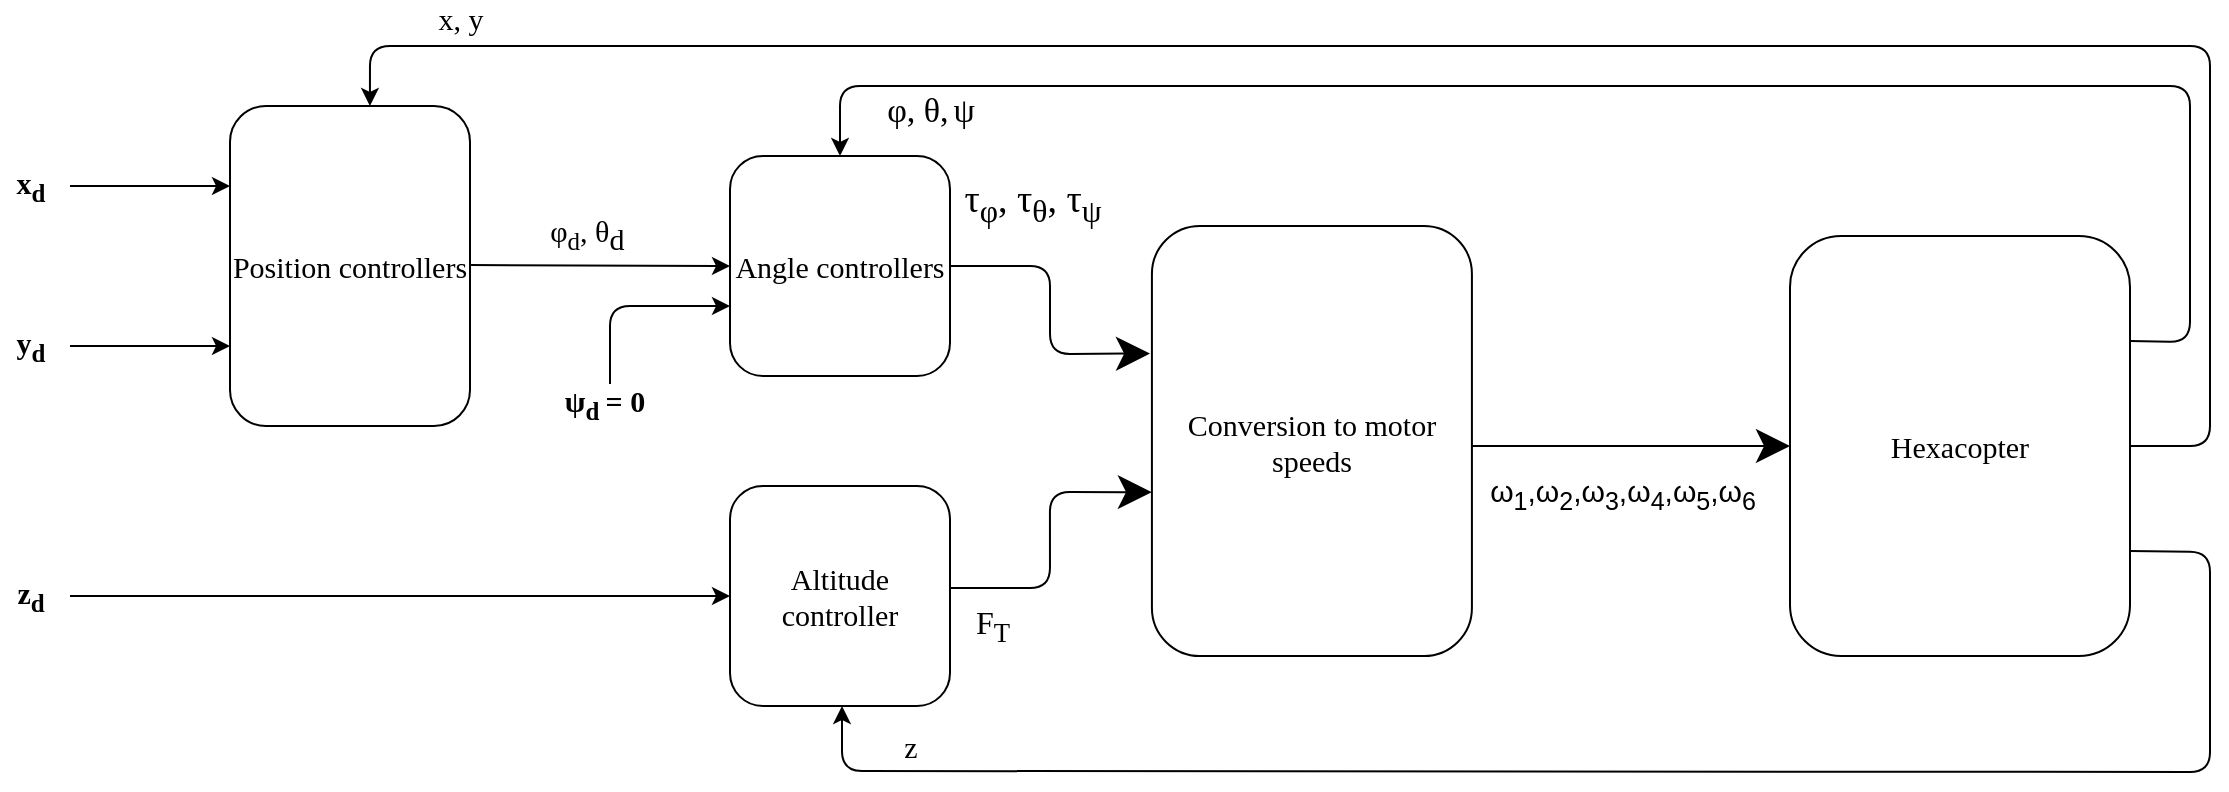 <mxfile version="15.3.8" type="device"><diagram id="3QEsxJnTJ6pO5nGIslIp" name="Page-1"><mxGraphModel dx="2249" dy="762" grid="1" gridSize="10" guides="1" tooltips="1" connect="1" arrows="1" fold="1" page="1" pageScale="1" pageWidth="827" pageHeight="1169" math="0" shadow="0"><root><mxCell id="0"/><mxCell id="1" parent="0"/><mxCell id="D0wJ1lFXMaVu2C6kBoo2-1" value="&lt;font face=&quot;Times New Roman&quot; style=&quot;font-size: 15px&quot;&gt;Hexacopter&lt;/font&gt;" style="rounded=1;whiteSpace=wrap;html=1;hachureGap=4;pointerEvents=0;" parent="1" vertex="1"><mxGeometry x="510" y="215" width="170" height="210" as="geometry"/></mxCell><mxCell id="D0wJ1lFXMaVu2C6kBoo2-2" value="&lt;font face=&quot;Times New Roman&quot; style=&quot;font-size: 15px&quot;&gt;Conversion to motor speeds&lt;/font&gt;" style="rounded=1;whiteSpace=wrap;html=1;hachureGap=4;pointerEvents=0;" parent="1" vertex="1"><mxGeometry x="190.96" y="210" width="160" height="215" as="geometry"/></mxCell><mxCell id="D0wJ1lFXMaVu2C6kBoo2-3" value="&lt;font face=&quot;Times New Roman&quot; style=&quot;font-size: 15px&quot;&gt;Angle controllers&lt;/font&gt;" style="rounded=1;whiteSpace=wrap;html=1;hachureGap=4;pointerEvents=0;" parent="1" vertex="1"><mxGeometry x="-20" y="175" width="110" height="110" as="geometry"/></mxCell><mxCell id="D0wJ1lFXMaVu2C6kBoo2-4" value="&lt;font face=&quot;Times New Roman&quot; style=&quot;font-size: 15px&quot;&gt;Altitude controller&lt;/font&gt;" style="rounded=1;whiteSpace=wrap;html=1;hachureGap=4;pointerEvents=0;" parent="1" vertex="1"><mxGeometry x="-20" y="340" width="110" height="110" as="geometry"/></mxCell><mxCell id="D0wJ1lFXMaVu2C6kBoo2-5" value="&lt;font face=&quot;Times New Roman&quot; style=&quot;font-size: 15px&quot;&gt;Position controllers&lt;/font&gt;" style="rounded=1;whiteSpace=wrap;html=1;hachureGap=4;pointerEvents=0;" parent="1" vertex="1"><mxGeometry x="-270" y="150" width="120" height="160" as="geometry"/></mxCell><mxCell id="D0wJ1lFXMaVu2C6kBoo2-6" value="" style="endArrow=classic;html=1;startSize=14;endSize=14;sourcePerimeterSpacing=8;targetPerimeterSpacing=8;entryX=0;entryY=0.25;entryDx=0;entryDy=0;" parent="1" edge="1"><mxGeometry width="50" height="50" relative="1" as="geometry"><mxPoint x="90.0" y="230" as="sourcePoint"/><mxPoint x="190" y="273.75" as="targetPoint"/><Array as="points"><mxPoint x="140" y="230"/><mxPoint x="140" y="274"/></Array></mxGeometry></mxCell><mxCell id="D0wJ1lFXMaVu2C6kBoo2-13" value="&lt;p class=&quot;MsoNormal&quot;&gt;&lt;span style=&quot;font-size: 19px ; line-height: 107%&quot;&gt;&lt;font face=&quot;Times New Roman&quot; style=&quot;font-size: 19px&quot;&gt;τ&lt;sub&gt;φ&lt;/sub&gt;, τ&lt;sub&gt;θ&lt;/sub&gt;, τ&lt;sub&gt;ψ&lt;/sub&gt;&lt;/font&gt;&lt;/span&gt;&lt;sub&gt;&lt;span style=&quot;font-size: 16.0pt ; line-height: 107%&quot;&gt;&lt;/span&gt;&lt;/sub&gt;&lt;/p&gt;" style="edgeLabel;html=1;align=center;verticalAlign=middle;resizable=0;points=[];" parent="D0wJ1lFXMaVu2C6kBoo2-6" vertex="1" connectable="0"><mxGeometry x="-0.153" y="5" relative="1" as="geometry"><mxPoint x="-14" y="-41" as="offset"/></mxGeometry></mxCell><mxCell id="D0wJ1lFXMaVu2C6kBoo2-7" value="" style="endArrow=classic;html=1;startSize=14;endSize=14;sourcePerimeterSpacing=8;targetPerimeterSpacing=8;entryX=0;entryY=0.619;entryDx=0;entryDy=0;entryPerimeter=0;" parent="1" target="D0wJ1lFXMaVu2C6kBoo2-2" edge="1"><mxGeometry width="50" height="50" relative="1" as="geometry"><mxPoint x="90.0" y="391" as="sourcePoint"/><mxPoint x="190.96" y="344.915" as="targetPoint"/><Array as="points"><mxPoint x="140" y="391"/><mxPoint x="139.96" y="343"/></Array></mxGeometry></mxCell><mxCell id="D0wJ1lFXMaVu2C6kBoo2-11" value="&lt;font face=&quot;Times New Roman&quot; style=&quot;font-size: 16px&quot;&gt;F&lt;sub&gt;T&lt;/sub&gt;&lt;/font&gt;" style="edgeLabel;html=1;align=center;verticalAlign=middle;resizable=0;points=[];" parent="D0wJ1lFXMaVu2C6kBoo2-7" vertex="1" connectable="0"><mxGeometry x="0.141" relative="1" as="geometry"><mxPoint x="-29" y="54" as="offset"/></mxGeometry></mxCell><mxCell id="D0wJ1lFXMaVu2C6kBoo2-14" value="" style="endArrow=classic;html=1;startSize=14;endSize=14;sourcePerimeterSpacing=8;targetPerimeterSpacing=8;entryX=0;entryY=0.5;entryDx=0;entryDy=0;" parent="1" target="D0wJ1lFXMaVu2C6kBoo2-1" edge="1"><mxGeometry width="50" height="50" relative="1" as="geometry"><mxPoint x="351" y="320" as="sourcePoint"/><mxPoint x="470" y="270" as="targetPoint"/></mxGeometry></mxCell><mxCell id="8DoyPDGJpV0pQmTWWYRi-1" value="" style="endArrow=classic;html=1;entryX=0;entryY=0.25;entryDx=0;entryDy=0;" edge="1" parent="1" target="D0wJ1lFXMaVu2C6kBoo2-5"><mxGeometry width="50" height="50" relative="1" as="geometry"><mxPoint x="-350" y="190" as="sourcePoint"/><mxPoint x="-290" y="175" as="targetPoint"/></mxGeometry></mxCell><mxCell id="8DoyPDGJpV0pQmTWWYRi-2" value="&lt;font face=&quot;Times New Roman&quot; style=&quot;font-size: 15px&quot;&gt;&lt;b&gt;x&lt;sub&gt;d&lt;/sub&gt;&lt;/b&gt;&lt;/font&gt;" style="text;html=1;align=center;verticalAlign=middle;resizable=0;points=[];autosize=1;strokeColor=none;fillColor=none;" vertex="1" parent="1"><mxGeometry x="-385" y="180" width="30" height="20" as="geometry"/></mxCell><mxCell id="8DoyPDGJpV0pQmTWWYRi-3" value="" style="endArrow=classic;html=1;" edge="1" parent="1"><mxGeometry width="50" height="50" relative="1" as="geometry"><mxPoint x="-350" y="270" as="sourcePoint"/><mxPoint x="-270" y="270" as="targetPoint"/></mxGeometry></mxCell><mxCell id="8DoyPDGJpV0pQmTWWYRi-4" value="&lt;font face=&quot;Times New Roman&quot;&gt;&lt;span style=&quot;font-size: 15px&quot;&gt;&lt;b&gt;y&lt;sub&gt;d&lt;/sub&gt;&lt;/b&gt;&lt;/span&gt;&lt;/font&gt;" style="text;html=1;align=center;verticalAlign=middle;resizable=0;points=[];autosize=1;strokeColor=none;fillColor=none;" vertex="1" parent="1"><mxGeometry x="-385" y="260" width="30" height="20" as="geometry"/></mxCell><mxCell id="8DoyPDGJpV0pQmTWWYRi-5" value="" style="endArrow=classic;html=1;entryX=0;entryY=0.25;entryDx=0;entryDy=0;" edge="1" parent="1"><mxGeometry width="50" height="50" relative="1" as="geometry"><mxPoint x="-350" y="395" as="sourcePoint"/><mxPoint x="-20" y="395" as="targetPoint"/></mxGeometry></mxCell><mxCell id="8DoyPDGJpV0pQmTWWYRi-6" value="&lt;font face=&quot;Times New Roman&quot; style=&quot;font-size: 15px&quot;&gt;&lt;b&gt;&lt;span&gt;z&lt;/span&gt;&lt;span&gt;&lt;sub&gt;d&lt;/sub&gt;&lt;/span&gt;&lt;/b&gt;&lt;/font&gt;" style="text;html=1;align=center;verticalAlign=middle;resizable=0;points=[];autosize=1;strokeColor=none;fillColor=none;" vertex="1" parent="1"><mxGeometry x="-385" y="385" width="30" height="20" as="geometry"/></mxCell><mxCell id="8DoyPDGJpV0pQmTWWYRi-7" value="" style="endArrow=classic;html=1;entryX=0;entryY=0.5;entryDx=0;entryDy=0;" edge="1" parent="1" target="D0wJ1lFXMaVu2C6kBoo2-3"><mxGeometry width="50" height="50" relative="1" as="geometry"><mxPoint x="-150" y="229.5" as="sourcePoint"/><mxPoint x="-70" y="229.5" as="targetPoint"/></mxGeometry></mxCell><mxCell id="8DoyPDGJpV0pQmTWWYRi-8" value="&lt;font face=&quot;Times New Roman&quot; style=&quot;font-size: 15px&quot;&gt;&lt;span style=&quot;line-height: 107%&quot;&gt;φ&lt;sub&gt;d&lt;/sub&gt;, θ&lt;/span&gt;&lt;sub&gt;&lt;span style=&quot;font-size: 15px ; line-height: 107%&quot;&gt;d&amp;nbsp;&lt;/span&gt;&lt;/sub&gt;&lt;/font&gt;" style="edgeLabel;html=1;align=center;verticalAlign=middle;resizable=0;points=[];" vertex="1" connectable="0" parent="8DoyPDGJpV0pQmTWWYRi-7"><mxGeometry x="-0.446" y="3" relative="1" as="geometry"><mxPoint x="24" y="-12" as="offset"/></mxGeometry></mxCell><mxCell id="8DoyPDGJpV0pQmTWWYRi-9" value="" style="endArrow=classic;html=1;" edge="1" parent="1"><mxGeometry width="50" height="50" relative="1" as="geometry"><mxPoint x="-80" y="290" as="sourcePoint"/><mxPoint x="-20" y="250" as="targetPoint"/><Array as="points"><mxPoint x="-80" y="250"/></Array></mxGeometry></mxCell><mxCell id="8DoyPDGJpV0pQmTWWYRi-10" value="&lt;font face=&quot;Times New Roman&quot; style=&quot;font-size: 15px&quot;&gt;&lt;span style=&quot;font-weight: bold ; line-height: 107%&quot;&gt;ψ&lt;/span&gt;&lt;span style=&quot;font-size: 15px ; line-height: 107%&quot;&gt;&lt;b&gt;&lt;sub&gt;d&amp;nbsp;&lt;/sub&gt;= 0&lt;/b&gt;&lt;/span&gt;&lt;/font&gt;" style="edgeLabel;html=1;align=center;verticalAlign=middle;resizable=0;points=[];" vertex="1" connectable="0" parent="8DoyPDGJpV0pQmTWWYRi-9"><mxGeometry x="-0.8" y="3" relative="1" as="geometry"><mxPoint y="20" as="offset"/></mxGeometry></mxCell><mxCell id="8DoyPDGJpV0pQmTWWYRi-11" value="" style="endArrow=classic;html=1;entryX=0.583;entryY=0;entryDx=0;entryDy=0;entryPerimeter=0;exitX=1;exitY=0.5;exitDx=0;exitDy=0;" edge="1" parent="1" source="D0wJ1lFXMaVu2C6kBoo2-1" target="D0wJ1lFXMaVu2C6kBoo2-5"><mxGeometry width="50" height="50" relative="1" as="geometry"><mxPoint x="680" y="259" as="sourcePoint"/><mxPoint x="-260" y="120" as="targetPoint"/><Array as="points"><mxPoint x="720" y="320"/><mxPoint x="720" y="120"/><mxPoint x="-200" y="120"/></Array></mxGeometry></mxCell><mxCell id="8DoyPDGJpV0pQmTWWYRi-15" value="&lt;font face=&quot;Times New Roman&quot; style=&quot;font-size: 15px&quot;&gt;x, y&lt;/font&gt;" style="edgeLabel;html=1;align=center;verticalAlign=middle;resizable=0;points=[];" vertex="1" connectable="0" parent="8DoyPDGJpV0pQmTWWYRi-11"><mxGeometry x="0.166" y="-1" relative="1" as="geometry"><mxPoint x="-421" y="-13" as="offset"/></mxGeometry></mxCell><mxCell id="8DoyPDGJpV0pQmTWWYRi-16" value="" style="endArrow=classic;html=1;entryX=0.5;entryY=0;entryDx=0;entryDy=0;exitX=1;exitY=0.25;exitDx=0;exitDy=0;" edge="1" parent="1" source="D0wJ1lFXMaVu2C6kBoo2-1" target="D0wJ1lFXMaVu2C6kBoo2-3"><mxGeometry width="50" height="50" relative="1" as="geometry"><mxPoint x="680.04" y="260" as="sourcePoint"/><mxPoint x="-200.0" y="90" as="targetPoint"/><Array as="points"><mxPoint x="710" y="268"/><mxPoint x="710" y="140"/><mxPoint x="35" y="140"/></Array></mxGeometry></mxCell><mxCell id="8DoyPDGJpV0pQmTWWYRi-18" value="&lt;span style=&quot;font-family: &amp;#34;times new roman&amp;#34; ; font-size: 17px ; background-color: rgb(255 , 255 , 255)&quot;&gt;φ,&lt;/span&gt;&lt;span style=&quot;font-family: &amp;#34;times new roman&amp;#34; ; font-size: 17px ; background-color: rgb(255 , 255 , 255)&quot;&gt;&amp;nbsp;θ,&lt;/span&gt;&lt;sub style=&quot;font-family: &amp;#34;times new roman&amp;#34; ; background-color: rgb(255 , 255 , 255)&quot;&gt;&amp;nbsp;&lt;/sub&gt;&lt;span style=&quot;font-family: &amp;#34;times new roman&amp;#34; ; font-size: 17px ; background-color: rgb(255 , 255 , 255)&quot;&gt;ψ&lt;/span&gt;" style="text;html=1;align=center;verticalAlign=middle;resizable=0;points=[];autosize=1;strokeColor=none;fillColor=none;" vertex="1" parent="1"><mxGeometry x="50" y="143" width="60" height="20" as="geometry"/></mxCell><mxCell id="8DoyPDGJpV0pQmTWWYRi-20" value="&lt;span style=&quot;font-size: 15px ; background-color: rgb(255 , 255 , 255) ; line-height: 16.05px&quot;&gt;ω&lt;sub&gt;1&lt;/sub&gt;,ω&lt;sub&gt;2&lt;/sub&gt;,ω&lt;sub&gt;3&lt;/sub&gt;,ω&lt;sub&gt;4&lt;/sub&gt;,&lt;/span&gt;&lt;span style=&quot;font-size: 15px ; background-color: rgb(255 , 255 , 255) ; line-height: 16.05px&quot;&gt;ω&lt;sub&gt;5&lt;/sub&gt;,ω&lt;sub&gt;6&lt;/sub&gt;&lt;/span&gt;" style="text;html=1;align=center;verticalAlign=middle;resizable=0;points=[];autosize=1;strokeColor=none;fillColor=none;" vertex="1" parent="1"><mxGeometry x="350.96" y="330" width="150" height="30" as="geometry"/></mxCell><mxCell id="8DoyPDGJpV0pQmTWWYRi-21" value="" style="endArrow=classic;html=1;exitX=1;exitY=0.75;exitDx=0;exitDy=0;" edge="1" parent="1" source="D0wJ1lFXMaVu2C6kBoo2-1"><mxGeometry width="50" height="50" relative="1" as="geometry"><mxPoint x="681" y="400" as="sourcePoint"/><mxPoint x="36" y="450" as="targetPoint"/><Array as="points"><mxPoint x="720" y="373"/><mxPoint x="720" y="483"/><mxPoint x="36" y="482.5"/></Array></mxGeometry></mxCell><mxCell id="8DoyPDGJpV0pQmTWWYRi-22" value="&lt;font face=&quot;Times New Roman&quot; style=&quot;font-size: 15px&quot;&gt;z&lt;/font&gt;" style="text;html=1;align=center;verticalAlign=middle;resizable=0;points=[];autosize=1;strokeColor=none;fillColor=none;" vertex="1" parent="1"><mxGeometry x="60" y="460" width="20" height="20" as="geometry"/></mxCell></root></mxGraphModel></diagram></mxfile>
